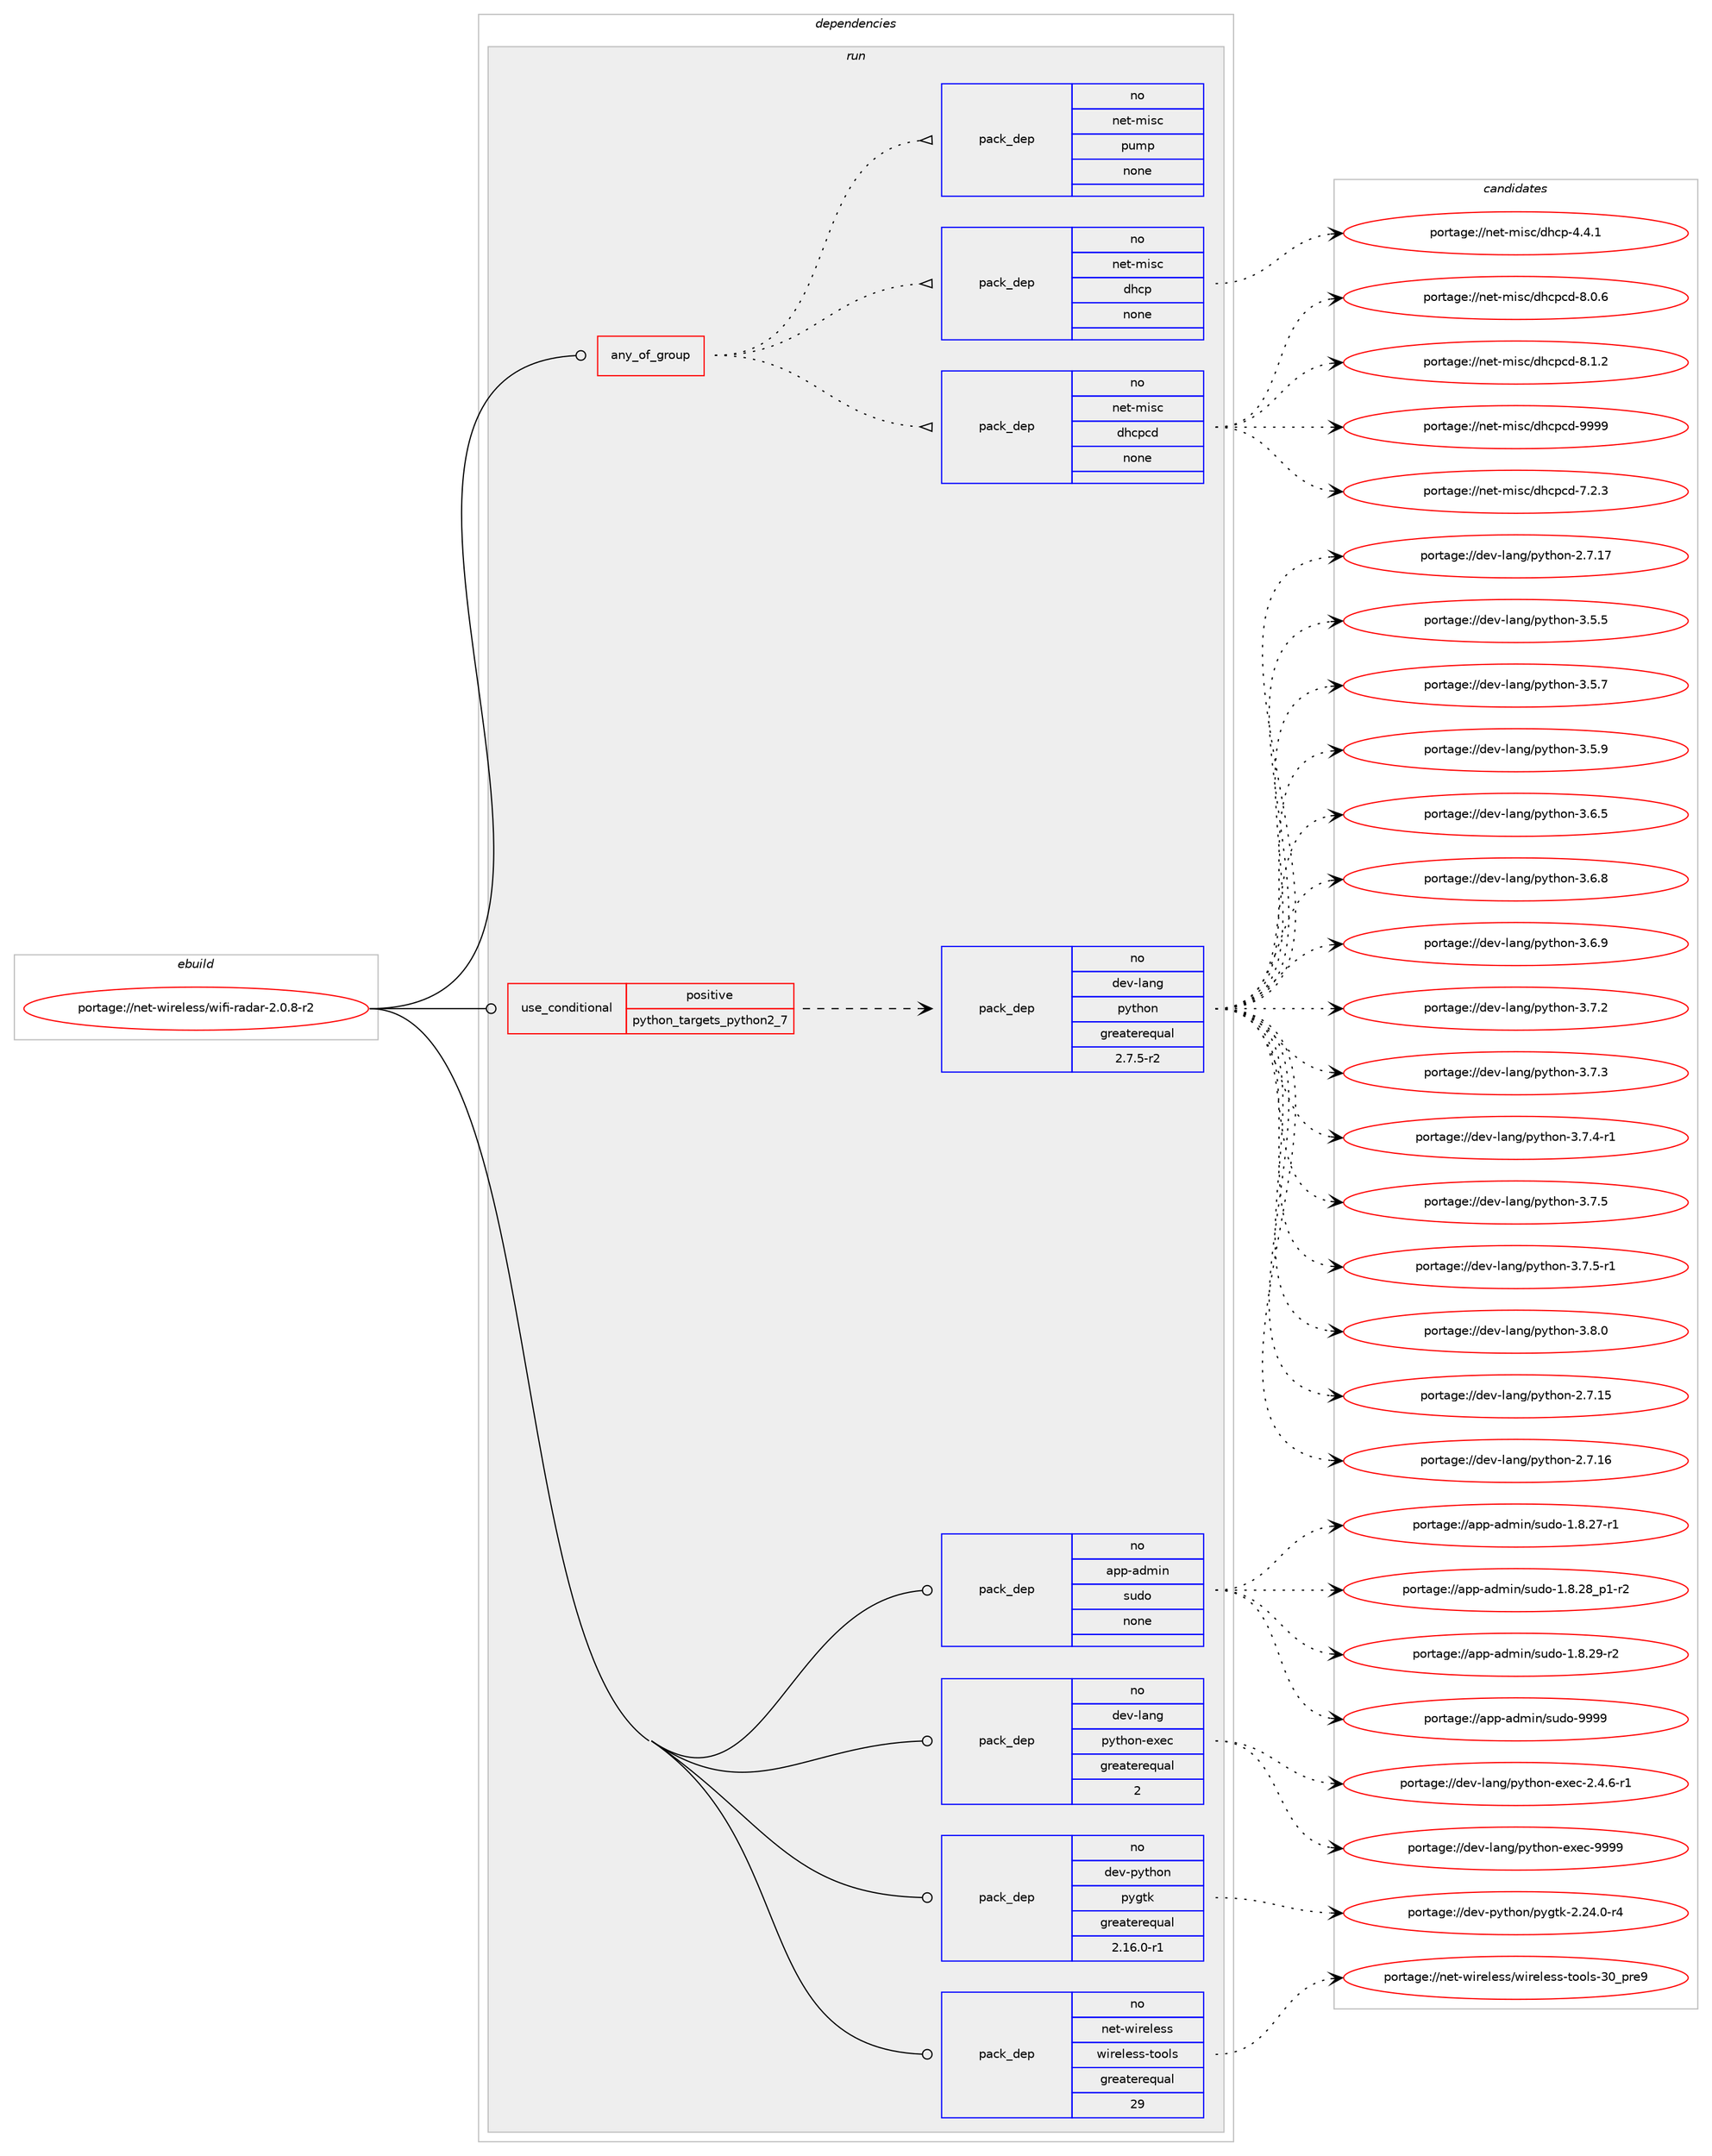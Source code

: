 digraph prolog {

# *************
# Graph options
# *************

newrank=true;
concentrate=true;
compound=true;
graph [rankdir=LR,fontname=Helvetica,fontsize=10,ranksep=1.5];#, ranksep=2.5, nodesep=0.2];
edge  [arrowhead=vee];
node  [fontname=Helvetica,fontsize=10];

# **********
# The ebuild
# **********

subgraph cluster_leftcol {
color=gray;
rank=same;
label=<<i>ebuild</i>>;
id [label="portage://net-wireless/wifi-radar-2.0.8-r2", color=red, width=4, href="../net-wireless/wifi-radar-2.0.8-r2.svg"];
}

# ****************
# The dependencies
# ****************

subgraph cluster_midcol {
color=gray;
label=<<i>dependencies</i>>;
subgraph cluster_compile {
fillcolor="#eeeeee";
style=filled;
label=<<i>compile</i>>;
}
subgraph cluster_compileandrun {
fillcolor="#eeeeee";
style=filled;
label=<<i>compile and run</i>>;
}
subgraph cluster_run {
fillcolor="#eeeeee";
style=filled;
label=<<i>run</i>>;
subgraph any6215 {
dependency378499 [label=<<TABLE BORDER="0" CELLBORDER="1" CELLSPACING="0" CELLPADDING="4"><TR><TD CELLPADDING="10">any_of_group</TD></TR></TABLE>>, shape=none, color=red];subgraph pack277413 {
dependency378500 [label=<<TABLE BORDER="0" CELLBORDER="1" CELLSPACING="0" CELLPADDING="4" WIDTH="220"><TR><TD ROWSPAN="6" CELLPADDING="30">pack_dep</TD></TR><TR><TD WIDTH="110">no</TD></TR><TR><TD>net-misc</TD></TR><TR><TD>dhcpcd</TD></TR><TR><TD>none</TD></TR><TR><TD></TD></TR></TABLE>>, shape=none, color=blue];
}
dependency378499:e -> dependency378500:w [weight=20,style="dotted",arrowhead="oinv"];
subgraph pack277414 {
dependency378501 [label=<<TABLE BORDER="0" CELLBORDER="1" CELLSPACING="0" CELLPADDING="4" WIDTH="220"><TR><TD ROWSPAN="6" CELLPADDING="30">pack_dep</TD></TR><TR><TD WIDTH="110">no</TD></TR><TR><TD>net-misc</TD></TR><TR><TD>dhcp</TD></TR><TR><TD>none</TD></TR><TR><TD></TD></TR></TABLE>>, shape=none, color=blue];
}
dependency378499:e -> dependency378501:w [weight=20,style="dotted",arrowhead="oinv"];
subgraph pack277415 {
dependency378502 [label=<<TABLE BORDER="0" CELLBORDER="1" CELLSPACING="0" CELLPADDING="4" WIDTH="220"><TR><TD ROWSPAN="6" CELLPADDING="30">pack_dep</TD></TR><TR><TD WIDTH="110">no</TD></TR><TR><TD>net-misc</TD></TR><TR><TD>pump</TD></TR><TR><TD>none</TD></TR><TR><TD></TD></TR></TABLE>>, shape=none, color=blue];
}
dependency378499:e -> dependency378502:w [weight=20,style="dotted",arrowhead="oinv"];
}
id:e -> dependency378499:w [weight=20,style="solid",arrowhead="odot"];
subgraph cond94673 {
dependency378503 [label=<<TABLE BORDER="0" CELLBORDER="1" CELLSPACING="0" CELLPADDING="4"><TR><TD ROWSPAN="3" CELLPADDING="10">use_conditional</TD></TR><TR><TD>positive</TD></TR><TR><TD>python_targets_python2_7</TD></TR></TABLE>>, shape=none, color=red];
subgraph pack277416 {
dependency378504 [label=<<TABLE BORDER="0" CELLBORDER="1" CELLSPACING="0" CELLPADDING="4" WIDTH="220"><TR><TD ROWSPAN="6" CELLPADDING="30">pack_dep</TD></TR><TR><TD WIDTH="110">no</TD></TR><TR><TD>dev-lang</TD></TR><TR><TD>python</TD></TR><TR><TD>greaterequal</TD></TR><TR><TD>2.7.5-r2</TD></TR></TABLE>>, shape=none, color=blue];
}
dependency378503:e -> dependency378504:w [weight=20,style="dashed",arrowhead="vee"];
}
id:e -> dependency378503:w [weight=20,style="solid",arrowhead="odot"];
subgraph pack277417 {
dependency378505 [label=<<TABLE BORDER="0" CELLBORDER="1" CELLSPACING="0" CELLPADDING="4" WIDTH="220"><TR><TD ROWSPAN="6" CELLPADDING="30">pack_dep</TD></TR><TR><TD WIDTH="110">no</TD></TR><TR><TD>app-admin</TD></TR><TR><TD>sudo</TD></TR><TR><TD>none</TD></TR><TR><TD></TD></TR></TABLE>>, shape=none, color=blue];
}
id:e -> dependency378505:w [weight=20,style="solid",arrowhead="odot"];
subgraph pack277418 {
dependency378506 [label=<<TABLE BORDER="0" CELLBORDER="1" CELLSPACING="0" CELLPADDING="4" WIDTH="220"><TR><TD ROWSPAN="6" CELLPADDING="30">pack_dep</TD></TR><TR><TD WIDTH="110">no</TD></TR><TR><TD>dev-lang</TD></TR><TR><TD>python-exec</TD></TR><TR><TD>greaterequal</TD></TR><TR><TD>2</TD></TR></TABLE>>, shape=none, color=blue];
}
id:e -> dependency378506:w [weight=20,style="solid",arrowhead="odot"];
subgraph pack277419 {
dependency378507 [label=<<TABLE BORDER="0" CELLBORDER="1" CELLSPACING="0" CELLPADDING="4" WIDTH="220"><TR><TD ROWSPAN="6" CELLPADDING="30">pack_dep</TD></TR><TR><TD WIDTH="110">no</TD></TR><TR><TD>dev-python</TD></TR><TR><TD>pygtk</TD></TR><TR><TD>greaterequal</TD></TR><TR><TD>2.16.0-r1</TD></TR></TABLE>>, shape=none, color=blue];
}
id:e -> dependency378507:w [weight=20,style="solid",arrowhead="odot"];
subgraph pack277420 {
dependency378508 [label=<<TABLE BORDER="0" CELLBORDER="1" CELLSPACING="0" CELLPADDING="4" WIDTH="220"><TR><TD ROWSPAN="6" CELLPADDING="30">pack_dep</TD></TR><TR><TD WIDTH="110">no</TD></TR><TR><TD>net-wireless</TD></TR><TR><TD>wireless-tools</TD></TR><TR><TD>greaterequal</TD></TR><TR><TD>29</TD></TR></TABLE>>, shape=none, color=blue];
}
id:e -> dependency378508:w [weight=20,style="solid",arrowhead="odot"];
}
}

# **************
# The candidates
# **************

subgraph cluster_choices {
rank=same;
color=gray;
label=<<i>candidates</i>>;

subgraph choice277413 {
color=black;
nodesep=1;
choiceportage1101011164510910511599471001049911299100455546504651 [label="portage://net-misc/dhcpcd-7.2.3", color=red, width=4,href="../net-misc/dhcpcd-7.2.3.svg"];
choiceportage1101011164510910511599471001049911299100455646484654 [label="portage://net-misc/dhcpcd-8.0.6", color=red, width=4,href="../net-misc/dhcpcd-8.0.6.svg"];
choiceportage1101011164510910511599471001049911299100455646494650 [label="portage://net-misc/dhcpcd-8.1.2", color=red, width=4,href="../net-misc/dhcpcd-8.1.2.svg"];
choiceportage11010111645109105115994710010499112991004557575757 [label="portage://net-misc/dhcpcd-9999", color=red, width=4,href="../net-misc/dhcpcd-9999.svg"];
dependency378500:e -> choiceportage1101011164510910511599471001049911299100455546504651:w [style=dotted,weight="100"];
dependency378500:e -> choiceportage1101011164510910511599471001049911299100455646484654:w [style=dotted,weight="100"];
dependency378500:e -> choiceportage1101011164510910511599471001049911299100455646494650:w [style=dotted,weight="100"];
dependency378500:e -> choiceportage11010111645109105115994710010499112991004557575757:w [style=dotted,weight="100"];
}
subgraph choice277414 {
color=black;
nodesep=1;
choiceportage11010111645109105115994710010499112455246524649 [label="portage://net-misc/dhcp-4.4.1", color=red, width=4,href="../net-misc/dhcp-4.4.1.svg"];
dependency378501:e -> choiceportage11010111645109105115994710010499112455246524649:w [style=dotted,weight="100"];
}
subgraph choice277415 {
color=black;
nodesep=1;
}
subgraph choice277416 {
color=black;
nodesep=1;
choiceportage10010111845108971101034711212111610411111045504655464953 [label="portage://dev-lang/python-2.7.15", color=red, width=4,href="../dev-lang/python-2.7.15.svg"];
choiceportage10010111845108971101034711212111610411111045504655464954 [label="portage://dev-lang/python-2.7.16", color=red, width=4,href="../dev-lang/python-2.7.16.svg"];
choiceportage10010111845108971101034711212111610411111045504655464955 [label="portage://dev-lang/python-2.7.17", color=red, width=4,href="../dev-lang/python-2.7.17.svg"];
choiceportage100101118451089711010347112121116104111110455146534653 [label="portage://dev-lang/python-3.5.5", color=red, width=4,href="../dev-lang/python-3.5.5.svg"];
choiceportage100101118451089711010347112121116104111110455146534655 [label="portage://dev-lang/python-3.5.7", color=red, width=4,href="../dev-lang/python-3.5.7.svg"];
choiceportage100101118451089711010347112121116104111110455146534657 [label="portage://dev-lang/python-3.5.9", color=red, width=4,href="../dev-lang/python-3.5.9.svg"];
choiceportage100101118451089711010347112121116104111110455146544653 [label="portage://dev-lang/python-3.6.5", color=red, width=4,href="../dev-lang/python-3.6.5.svg"];
choiceportage100101118451089711010347112121116104111110455146544656 [label="portage://dev-lang/python-3.6.8", color=red, width=4,href="../dev-lang/python-3.6.8.svg"];
choiceportage100101118451089711010347112121116104111110455146544657 [label="portage://dev-lang/python-3.6.9", color=red, width=4,href="../dev-lang/python-3.6.9.svg"];
choiceportage100101118451089711010347112121116104111110455146554650 [label="portage://dev-lang/python-3.7.2", color=red, width=4,href="../dev-lang/python-3.7.2.svg"];
choiceportage100101118451089711010347112121116104111110455146554651 [label="portage://dev-lang/python-3.7.3", color=red, width=4,href="../dev-lang/python-3.7.3.svg"];
choiceportage1001011184510897110103471121211161041111104551465546524511449 [label="portage://dev-lang/python-3.7.4-r1", color=red, width=4,href="../dev-lang/python-3.7.4-r1.svg"];
choiceportage100101118451089711010347112121116104111110455146554653 [label="portage://dev-lang/python-3.7.5", color=red, width=4,href="../dev-lang/python-3.7.5.svg"];
choiceportage1001011184510897110103471121211161041111104551465546534511449 [label="portage://dev-lang/python-3.7.5-r1", color=red, width=4,href="../dev-lang/python-3.7.5-r1.svg"];
choiceportage100101118451089711010347112121116104111110455146564648 [label="portage://dev-lang/python-3.8.0", color=red, width=4,href="../dev-lang/python-3.8.0.svg"];
dependency378504:e -> choiceportage10010111845108971101034711212111610411111045504655464953:w [style=dotted,weight="100"];
dependency378504:e -> choiceportage10010111845108971101034711212111610411111045504655464954:w [style=dotted,weight="100"];
dependency378504:e -> choiceportage10010111845108971101034711212111610411111045504655464955:w [style=dotted,weight="100"];
dependency378504:e -> choiceportage100101118451089711010347112121116104111110455146534653:w [style=dotted,weight="100"];
dependency378504:e -> choiceportage100101118451089711010347112121116104111110455146534655:w [style=dotted,weight="100"];
dependency378504:e -> choiceportage100101118451089711010347112121116104111110455146534657:w [style=dotted,weight="100"];
dependency378504:e -> choiceportage100101118451089711010347112121116104111110455146544653:w [style=dotted,weight="100"];
dependency378504:e -> choiceportage100101118451089711010347112121116104111110455146544656:w [style=dotted,weight="100"];
dependency378504:e -> choiceportage100101118451089711010347112121116104111110455146544657:w [style=dotted,weight="100"];
dependency378504:e -> choiceportage100101118451089711010347112121116104111110455146554650:w [style=dotted,weight="100"];
dependency378504:e -> choiceportage100101118451089711010347112121116104111110455146554651:w [style=dotted,weight="100"];
dependency378504:e -> choiceportage1001011184510897110103471121211161041111104551465546524511449:w [style=dotted,weight="100"];
dependency378504:e -> choiceportage100101118451089711010347112121116104111110455146554653:w [style=dotted,weight="100"];
dependency378504:e -> choiceportage1001011184510897110103471121211161041111104551465546534511449:w [style=dotted,weight="100"];
dependency378504:e -> choiceportage100101118451089711010347112121116104111110455146564648:w [style=dotted,weight="100"];
}
subgraph choice277417 {
color=black;
nodesep=1;
choiceportage97112112459710010910511047115117100111454946564650554511449 [label="portage://app-admin/sudo-1.8.27-r1", color=red, width=4,href="../app-admin/sudo-1.8.27-r1.svg"];
choiceportage971121124597100109105110471151171001114549465646505695112494511450 [label="portage://app-admin/sudo-1.8.28_p1-r2", color=red, width=4,href="../app-admin/sudo-1.8.28_p1-r2.svg"];
choiceportage97112112459710010910511047115117100111454946564650574511450 [label="portage://app-admin/sudo-1.8.29-r2", color=red, width=4,href="../app-admin/sudo-1.8.29-r2.svg"];
choiceportage971121124597100109105110471151171001114557575757 [label="portage://app-admin/sudo-9999", color=red, width=4,href="../app-admin/sudo-9999.svg"];
dependency378505:e -> choiceportage97112112459710010910511047115117100111454946564650554511449:w [style=dotted,weight="100"];
dependency378505:e -> choiceportage971121124597100109105110471151171001114549465646505695112494511450:w [style=dotted,weight="100"];
dependency378505:e -> choiceportage97112112459710010910511047115117100111454946564650574511450:w [style=dotted,weight="100"];
dependency378505:e -> choiceportage971121124597100109105110471151171001114557575757:w [style=dotted,weight="100"];
}
subgraph choice277418 {
color=black;
nodesep=1;
choiceportage10010111845108971101034711212111610411111045101120101994550465246544511449 [label="portage://dev-lang/python-exec-2.4.6-r1", color=red, width=4,href="../dev-lang/python-exec-2.4.6-r1.svg"];
choiceportage10010111845108971101034711212111610411111045101120101994557575757 [label="portage://dev-lang/python-exec-9999", color=red, width=4,href="../dev-lang/python-exec-9999.svg"];
dependency378506:e -> choiceportage10010111845108971101034711212111610411111045101120101994550465246544511449:w [style=dotted,weight="100"];
dependency378506:e -> choiceportage10010111845108971101034711212111610411111045101120101994557575757:w [style=dotted,weight="100"];
}
subgraph choice277419 {
color=black;
nodesep=1;
choiceportage1001011184511212111610411111047112121103116107455046505246484511452 [label="portage://dev-python/pygtk-2.24.0-r4", color=red, width=4,href="../dev-python/pygtk-2.24.0-r4.svg"];
dependency378507:e -> choiceportage1001011184511212111610411111047112121103116107455046505246484511452:w [style=dotted,weight="100"];
}
subgraph choice277420 {
color=black;
nodesep=1;
choiceportage1101011164511910511410110810111511547119105114101108101115115451161111111081154551489511211410157 [label="portage://net-wireless/wireless-tools-30_pre9", color=red, width=4,href="../net-wireless/wireless-tools-30_pre9.svg"];
dependency378508:e -> choiceportage1101011164511910511410110810111511547119105114101108101115115451161111111081154551489511211410157:w [style=dotted,weight="100"];
}
}

}

